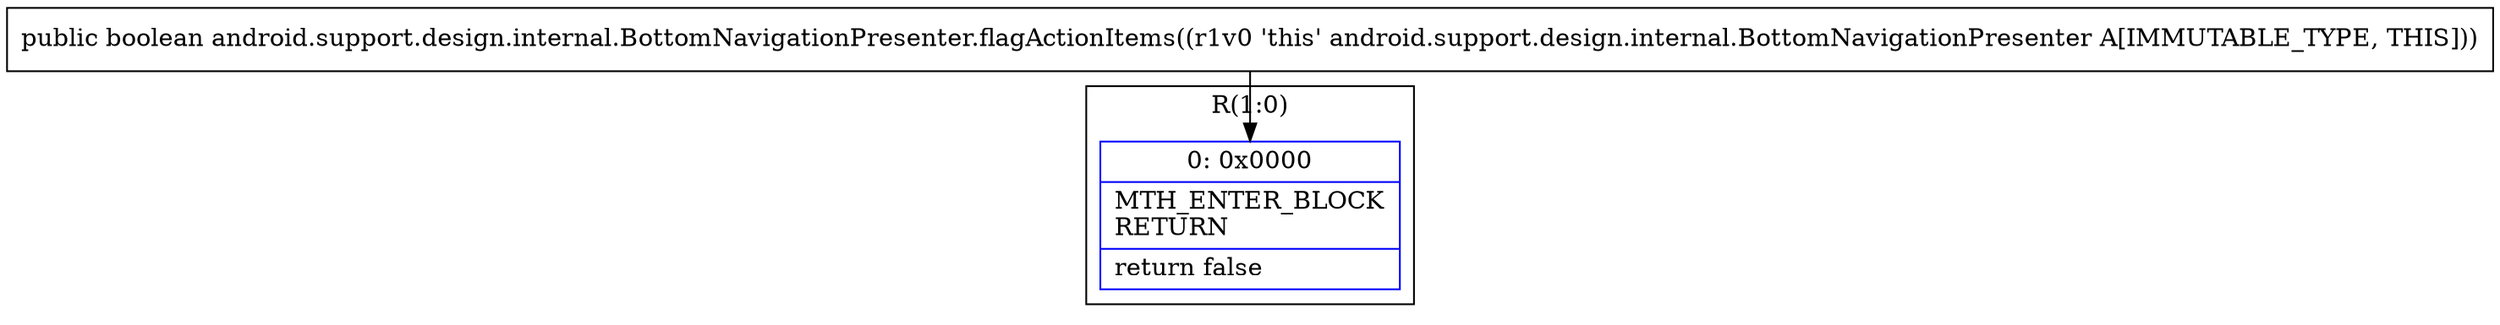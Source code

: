 digraph "CFG forandroid.support.design.internal.BottomNavigationPresenter.flagActionItems()Z" {
subgraph cluster_Region_596337415 {
label = "R(1:0)";
node [shape=record,color=blue];
Node_0 [shape=record,label="{0\:\ 0x0000|MTH_ENTER_BLOCK\lRETURN\l|return false\l}"];
}
MethodNode[shape=record,label="{public boolean android.support.design.internal.BottomNavigationPresenter.flagActionItems((r1v0 'this' android.support.design.internal.BottomNavigationPresenter A[IMMUTABLE_TYPE, THIS])) }"];
MethodNode -> Node_0;
}

